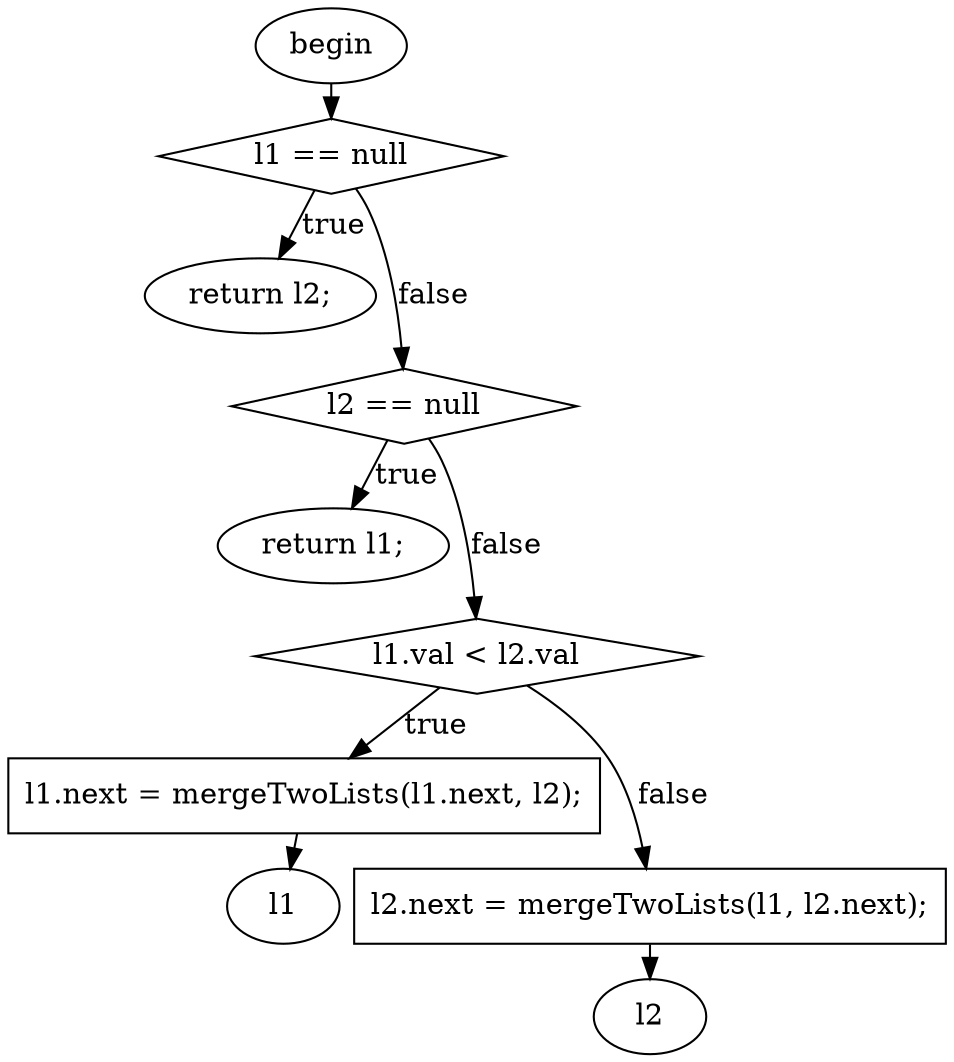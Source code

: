 digraph G{
ranksep = 0.1;
nodesep = 0.1;
F0T0[ shape=ellipse, label="begin", style="filled", fillcolor="white"]
F45T70[ shape=diamond, label="l1 == null", style="filled", fillcolor="white"]
F61T70X[ shape=ellipse, label="return l2;", style="filled", fillcolor="white"]
F76T101[ shape=diamond, label="l2 == null", style="filled", fillcolor="white"]
F92T101X[ shape=ellipse, label="return l1;", style="filled", fillcolor="white"]
F107T269[ shape=diamond, label="l1.val \< l2.val", style="filled", fillcolor="white"]
F136T172[ shape=box, label="l1.next = mergeTwoLists(l1.next, l2);", style="filled", fillcolor="white"]
F180T189[ shape=ellipse, label="l1", style="filled", fillcolor="white"]
F210T246[ shape=box, label="l2.next = mergeTwoLists(l1, l2.next);", style="filled", fillcolor="white"]
F254T263[ shape=ellipse, label="l2", style="filled", fillcolor="white"]
F0T0 -> F45T70
F136T172 -> F180T189
F210T246 -> F254T263
F45T70 -> F61T70X[label="true", minlen=1]
F76T101 -> F92T101X[label="true", minlen=1]
F107T269 -> F136T172[label="true", minlen=1]
F107T269 -> F210T246[label="false", minlen=2]
F45T70 -> F76T101[label="false", minlen=2]
F76T101 -> F107T269[label="false", minlen=2]
}
